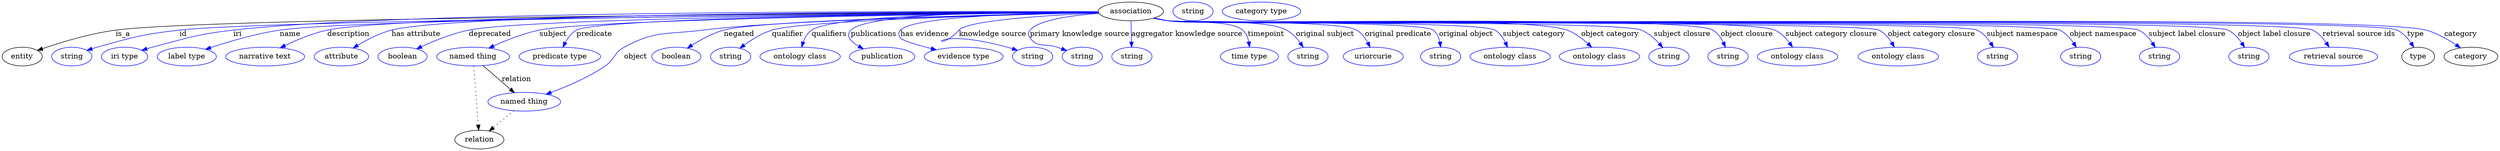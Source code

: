 digraph {
	graph [bb="0,0,4773.7,283"];
	node [label="\N"];
	association	[height=0.5,
		label=association,
		pos="2157.3,265",
		width=1.7332];
	entity	[height=0.5,
		pos="38.347,178",
		width=1.0652];
	association -> entity	[label=is_a,
		lp="231.35,221.5",
		pos="e,67.587,189.9 2095.1,263.72 1784.1,262.23 406.74,254.22 217.35,229 167.94,222.42 112.98,205.57 77.162,193.25"];
	id	[color=blue,
		height=0.5,
		label=string,
		pos="133.35,178",
		width=1.0652];
	association -> id	[color=blue,
		label=id,
		lp="346.35,221.5",
		pos="e,162.34,189.97 2095.1,263.49 1796.3,260.96 516.48,249.03 339.35,229 268.06,220.94 250.42,215.35 181.35,196 178.24,195.13 175.04,\
194.16 171.84,193.14",
		style=solid];
	iri	[color=blue,
		height=0.5,
		label="iri type",
		pos="234.35,178",
		width=1.2277];
	association -> iri	[color=blue,
		label=iri,
		lp="450.35,221.5",
		pos="e,267.27,190.13 2094.7,264.31 1826.4,265.39 771.83,267.09 442.35,229 372.38,220.91 355.41,214.11 287.35,196 283.98,195.1 280.5,194.12 \
277.02,193.1",
		style=solid];
	name	[color=blue,
		height=0.5,
		label="label type",
		pos="353.35,178",
		width=1.5707];
	association -> name	[color=blue,
		label=name,
		lp="551.35,221.5",
		pos="e,389.24,191.98 2094.8,263.59 1815.4,261.61 687.75,252.27 531.35,229 485.35,222.16 434.4,207.05 398.84,195.22",
		style=solid];
	description	[color=blue,
		height=0.5,
		label="narrative text",
		pos="503.35,178",
		width=2.0943];
	association -> description	[color=blue,
		label=description,
		lp="661.85,221.5",
		pos="e,531.92,194.74 2094.6,263.96 1824.4,263.62 766.73,260.26 621.35,229 593.37,222.98 563.72,210.39 541.13,199.35",
		style=solid];
	"has attribute"	[color=blue,
		height=0.5,
		label=attribute,
		pos="648.35,178",
		width=1.4443];
	association -> "has attribute"	[color=blue,
		label="has attribute",
		lp="791.35,221.5",
		pos="e,670.81,194.48 2094.9,264.11 1838.7,264.35 876,262.96 744.35,229 721.41,223.08 697.79,210.87 679.72,200",
		style=solid];
	deprecated	[color=blue,
		height=0.5,
		label=boolean,
		pos="765.35,178",
		width=1.2999];
	association -> deprecated	[color=blue,
		label=deprecated,
		lp="931.85,221.5",
		pos="e,792.51,193.01 2095.1,263.55 1856.7,261.67 1009.6,253.3 891.35,229 860.01,222.56 826.42,208.86 801.81,197.42",
		style=solid];
	subject	[color=blue,
		height=0.5,
		label="named thing",
		pos="899.35,178",
		width=1.9318];
	association -> subject	[color=blue,
		label=subject,
		lp="1052.3,221.5",
		pos="e,929.49,194.29 2095,263.32 1873.4,260.73 1130.9,250.52 1026.3,229 995.92,222.74 963.35,209.78 938.81,198.62",
		style=solid];
	predicate	[color=blue,
		height=0.5,
		label="predicate type",
		pos="1065.3,178",
		width=2.1665];
	association -> predicate	[color=blue,
		label=predicate,
		lp="1131.3,221.5",
		pos="e,1071.4,196.1 2094.8,263.54 1873.9,261.69 1140.8,253.73 1097.3,229 1087.9,223.65 1080.9,214.28 1075.8,205.08",
		style=solid];
	object	[color=blue,
		height=0.5,
		label="named thing",
		pos="997.35,91",
		width=1.9318];
	association -> object	[color=blue,
		label=object,
		lp="1210.3,178",
		pos="e,1039,105.47 2095.2,262.74 1930.3,259.19 1484.5,248.05 1338.3,229 1270.7,220.18 1248.2,228.78 1188.3,196 1168.5,185.13 1171,172.77 \
1152.3,160 1120.2,138.07 1079.9,120.64 1048.4,108.92",
		style=solid];
	negated	[color=blue,
		height=0.5,
		label=boolean,
		pos="1288.3,178",
		width=1.2999];
	association -> negated	[color=blue,
		label=negated,
		lp="1407.3,221.5",
		pos="e,1309.3,194.34 2095.1,262.84 1922.6,259.41 1446.4,248.28 1378.3,229 1356.9,222.92 1334.9,210.87 1318.1,200.13",
		style=solid];
	qualifier	[color=blue,
		height=0.5,
		label=string,
		pos="1391.3,178",
		width=1.0652];
	association -> qualifier	[color=blue,
		label=qualifier,
		lp="1500.3,221.5",
		pos="e,1409.1,194.07 2095.4,262.64 1937.6,258.92 1528.9,247.61 1470.3,229 1451.1,222.88 1431.9,210.88 1417.2,200.17",
		style=solid];
	qualifiers	[color=blue,
		height=0.5,
		label="ontology class",
		pos="1524.3,178",
		width=2.1304];
	association -> qualifiers	[color=blue,
		label=qualifiers,
		lp="1579.8,221.5",
		pos="e,1527.2,196.32 2094.8,264.07 1948,263.73 1590.6,259.71 1546.3,229 1538.5,223.58 1533.5,214.73 1530.2,205.98",
		style=solid];
	publications	[color=blue,
		height=0.5,
		label=publication,
		pos="1681.3,178",
		width=1.7332];
	association -> publications	[color=blue,
		label=publications,
		lp="1665.3,221.5",
		pos="e,1645.4,193 2094.9,264.6 1960.5,265.24 1653.1,262.92 1621.3,229 1610.9,217.83 1621.3,206.79 1636.2,197.94",
		style=solid];
	"has evidence"	[color=blue,
		height=0.5,
		label="evidence type",
		pos="1837.3,178",
		width=2.0943];
	association -> "has evidence"	[color=blue,
		label="has evidence",
		lp="1762.8,221.5",
		pos="e,1785.1,191.03 2094.9,263.63 1979.4,262.29 1741.5,256.22 1716.3,229 1711.8,224.1 1712.3,219.33 1716.3,214 1720.3,208.7 1747.7,200.58 \
1775.3,193.49",
		style=solid];
	"knowledge source"	[color=blue,
		height=0.5,
		label=string,
		pos="1969.3,178",
		width=1.0652];
	association -> "knowledge source"	[color=blue,
		label="knowledge source",
		lp="1892.8,221.5",
		pos="e,1940.6,189.95 2095.9,261.82 2005.6,257.98 1845.9,248.49 1828.3,229 1782.3,177.81 1761.2,239.61 1921.3,196 1924.5,195.14 1927.7,\
194.17 1931,193.15",
		style=solid];
	"primary knowledge source"	[color=blue,
		height=0.5,
		label=string,
		pos="2064.3,178",
		width=1.0652];
	association -> "primary knowledge source"	[color=blue,
		label="primary knowledge source",
		lp="2059.3,221.5",
		pos="e,2034.7,189.55 2095.9,261.2 2045.9,257.48 1980.9,248.87 1964.3,229 1960.1,223.88 1960.5,219.43 1964.3,214 1978.5,194.08 1993.3,\
204.08 2016.3,196 2019.2,195 2022.2,193.95 2025.2,192.9",
		style=solid];
	"aggregator knowledge source"	[color=blue,
		height=0.5,
		label=string,
		pos="2159.3,178",
		width=1.0652];
	association -> "aggregator knowledge source"	[color=blue,
		label="aggregator knowledge source",
		lp="2264.8,221.5",
		pos="e,2158.8,196.09 2157.7,246.87 2157.8,237.22 2158.1,224.94 2158.3,214 2158.4,211.45 2158.5,208.79 2158.5,206.13",
		style=solid];
	timepoint	[color=blue,
		height=0.5,
		label="time type",
		pos="2384.3,178",
		width=1.5346];
	association -> timepoint	[color=blue,
		label=timepoint,
		lp="2416.3,221.5",
		pos="e,2384.5,196.35 2202.5,252.56 2211.4,250.54 2220.6,248.58 2229.3,247 2260.6,241.34 2347.5,250 2371.3,229 2377.9,223.27 2381.3,214.74 \
2383.1,206.34",
		style=solid];
	"original subject"	[color=blue,
		height=0.5,
		label=string,
		pos="2496.3,178",
		width=1.0652];
	association -> "original subject"	[color=blue,
		label="original subject",
		lp="2529.3,221.5",
		pos="e,2487.3,196.01 2202.1,252.33 2211.1,250.3 2220.5,248.39 2229.3,247 2279.1,239.19 2410.7,252.34 2455.3,229 2466,223.43 2474.9,213.75 \
2481.7,204.39",
		style=solid];
	"original predicate"	[color=blue,
		height=0.5,
		label=uriorcurie,
		pos="2621.3,178",
		width=1.5887];
	association -> "original predicate"	[color=blue,
		label="original predicate",
		lp="2668.8,221.5",
		pos="e,2615.3,196.03 2201.7,252.2 2210.8,250.16 2220.3,248.28 2229.3,247 2269,241.38 2554.7,249.1 2589.3,229 2598.6,223.63 2605.6,214.38 \
2610.7,205.28",
		style=solid];
	"original object"	[color=blue,
		height=0.5,
		label=string,
		pos="2750.3,178",
		width=1.0652];
	association -> "original object"	[color=blue,
		label="original object",
		lp="2798.8,221.5",
		pos="e,2750.4,196.17 2201.3,252.19 2210.5,250.12 2220.2,248.23 2229.3,247 2257.3,243.24 2714.2,246.43 2736.3,229 2743.4,223.47 2747.1,\
214.72 2748.9,206.08",
		style=solid];
	"subject category"	[color=blue,
		height=0.5,
		label="ontology class",
		pos="2883.3,178",
		width=2.1304];
	association -> "subject category"	[color=blue,
		label="subject category",
		lp="2928.8,221.5",
		pos="e,2878.3,196.07 2201.3,252.14 2210.5,250.07 2220.2,248.2 2229.3,247 2263.8,242.49 2824.5,246.77 2854.3,229 2863.3,223.67 2869.8,\
214.42 2874.3,205.33",
		style=solid];
	"object category"	[color=blue,
		height=0.5,
		label="ontology class",
		pos="3054.3,178",
		width=2.1304];
	association -> "object category"	[color=blue,
		label="object category",
		lp="3074.8,221.5",
		pos="e,3039.4,195.9 2201.2,252.1 2210.5,250.04 2220.2,248.18 2229.3,247 2313.5,236.2 2912.7,258.17 2992.3,229 3007.2,223.57 3021.1,213.02 \
3032,203.01",
		style=solid];
	"subject closure"	[color=blue,
		height=0.5,
		label=string,
		pos="3187.3,178",
		width=1.0652];
	association -> "subject closure"	[color=blue,
		label="subject closure",
		lp="3212.8,221.5",
		pos="e,3175.5,195.38 2201.2,252.08 2210.5,250.01 2220.2,248.16 2229.3,247 2279.2,240.69 3087.8,248.03 3134.3,229 3147.7,223.56 3159.6,\
213.1 3168.7,203.15",
		style=solid];
	"object closure"	[color=blue,
		height=0.5,
		label=string,
		pos="3300.3,178",
		width=1.0652];
	association -> "object closure"	[color=blue,
		label="object closure",
		lp="3336.3,221.5",
		pos="e,3295.3,196.11 2201.2,252.06 2210.5,250 2220.2,248.15 2229.3,247 2286.8,239.81 3221.4,258.33 3271.3,229 3280.3,223.72 3286.8,214.49 \
3291.3,205.38",
		style=solid];
	"subject category closure"	[color=blue,
		height=0.5,
		label="ontology class",
		pos="3433.3,178",
		width=2.1304];
	association -> "subject category closure"	[color=blue,
		label="subject category closure",
		lp="3497.8,221.5",
		pos="e,3423.8,196.31 2201.2,252.05 2210.5,249.98 2220.2,248.14 2229.3,247 2293.4,239.04 3331.9,256.36 3390.3,229 3401.5,223.79 3410.8,\
214.18 3417.9,204.77",
		style=solid];
	"object category closure"	[color=blue,
		height=0.5,
		label="ontology class",
		pos="3626.3,178",
		width=2.1304];
	association -> "object category closure"	[color=blue,
		label="object category closure",
		lp="3689.8,221.5",
		pos="e,3618.7,196.25 2201.2,252.03 2210.5,249.97 2220.2,248.13 2229.3,247 2266.8,242.38 3555.7,246.23 3589.3,229 3599.5,223.78 3607.6,\
214.29 3613.6,204.98",
		style=solid];
	"subject namespace"	[color=blue,
		height=0.5,
		label=string,
		pos="3816.3,178",
		width=1.0652];
	association -> "subject namespace"	[color=blue,
		label="subject namespace",
		lp="3863.3,221.5",
		pos="e,3808.4,195.79 2201.2,252.02 2210.5,249.96 2220.2,248.12 2229.3,247 2272,241.78 3738.8,248.09 3777.3,229 3788.1,223.69 3796.7,213.87 \
3803.1,204.33",
		style=solid];
	"object namespace"	[color=blue,
		height=0.5,
		label=string,
		pos="3975.3,178",
		width=1.0652];
	association -> "object namespace"	[color=blue,
		label="object namespace",
		lp="4018.3,221.5",
		pos="e,3967.1,195.8 2200.9,252.1 2210.2,250 2220,248.13 2229.3,247 2276.4,241.27 3892.7,249.75 3935.3,229 3946.2,223.71 3955.1,213.89 \
3961.7,204.35",
		style=solid];
	"subject label closure"	[color=blue,
		height=0.5,
		label=string,
		pos="4126.3,178",
		width=1.0652];
	association -> "subject label closure"	[color=blue,
		label="subject label closure",
		lp="4179.3,221.5",
		pos="e,4118.1,195.81 2200.9,252.09 2210.2,250 2220,248.13 2229.3,247 2280.6,240.78 4040,251.57 4086.3,229 4097.2,223.71 4106.1,213.9 \
4112.7,204.36",
		style=solid];
	"object label closure"	[color=blue,
		height=0.5,
		label=string,
		pos="4297.3,178",
		width=1.0652];
	association -> "object label closure"	[color=blue,
		label="object label closure",
		lp="4345.8,221.5",
		pos="e,4289.1,195.81 2200.9,252.08 2210.2,249.99 2220,248.13 2229.3,247 2285.3,240.24 4206.7,253.63 4257.3,229 4268.2,223.72 4277.1,213.9 \
4283.7,204.36",
		style=solid];
	"retrieval source ids"	[color=blue,
		height=0.5,
		label="retrieval source",
		pos="4459.3,178",
		width=2.347];
	association -> "retrieval source ids"	[color=blue,
		label="retrieval source ids",
		lp="4507.8,221.5",
		pos="e,4450.8,196.31 2200.9,252.08 2210.2,249.99 2220,248.12 2229.3,247 2289.7,239.71 4364.6,255.58 4419.3,229 4430.1,223.79 4438.8,214.18 \
4445.4,204.77",
		style=solid];
	type	[height=0.5,
		pos="4621.3,178",
		width=0.86659];
	association -> type	[color=blue,
		label=type,
		lp="4616.3,221.5",
		pos="e,4613.1,195.81 2200.9,252.08 2210.2,249.98 2220,248.12 2229.3,247 2294.2,239.19 4522.6,257.53 4581.3,229 4592.2,223.72 4601.1,213.91 \
4607.7,204.37",
		style=solid];
	category	[height=0.5,
		pos="4722.3,178",
		width=1.4263];
	association -> category	[color=blue,
		label=category,
		lp="4702.8,221.5",
		pos="e,4702.2,194.83 2200.9,252.07 2210.2,249.98 2220,248.12 2229.3,247 2362.1,231.04 4507.4,264.29 4636.3,229 4657,223.35 4677.8,211.44 \
4693.8,200.66",
		style=solid];
	subject -> object	[label=relation,
		lp="982.35,134.5",
		pos="e,978.51,108.34 918.24,160.61 933.16,147.68 954.14,129.47 970.75,115.07"];
	relation	[height=0.5,
		pos="911.35,18",
		width=1.2999];
	subject -> relation	[pos="e,910.04,36.188 900.65,159.79 902.73,132.48 906.79,78.994 909.27,46.38",
		style=dotted];
	object -> relation	[pos="e,930.3,34.647 977.4,73.533 965.76,63.922 950.92,51.669 938.25,41.213",
		style=dotted];
	association_type	[color=blue,
		height=0.5,
		label=string,
		pos="2276.3,265",
		width=1.0652];
	association_category	[color=blue,
		height=0.5,
		label="category type",
		pos="2407.3,265",
		width=2.0762];
}
